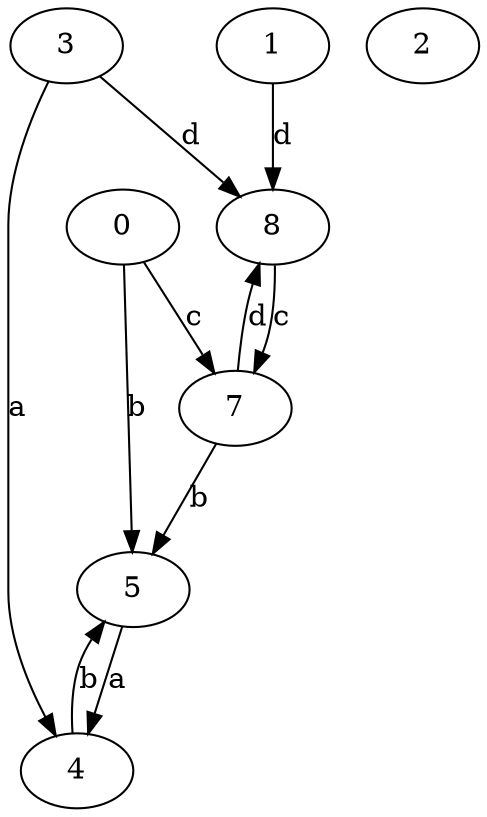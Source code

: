 strict digraph  {
1;
2;
3;
4;
5;
7;
8;
0;
1 -> 8  [label=d];
3 -> 4  [label=a];
3 -> 8  [label=d];
4 -> 5  [label=b];
5 -> 4  [label=a];
7 -> 5  [label=b];
7 -> 8  [label=d];
8 -> 7  [label=c];
0 -> 5  [label=b];
0 -> 7  [label=c];
}
